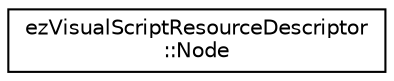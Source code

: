 digraph "Graphical Class Hierarchy"
{
 // LATEX_PDF_SIZE
  edge [fontname="Helvetica",fontsize="10",labelfontname="Helvetica",labelfontsize="10"];
  node [fontname="Helvetica",fontsize="10",shape=record];
  rankdir="LR";
  Node0 [label="ezVisualScriptResourceDescriptor\l::Node",height=0.2,width=0.4,color="black", fillcolor="white", style="filled",URL="$dc/d3c/structez_visual_script_resource_descriptor_1_1_node.htm",tooltip=" "];
}
